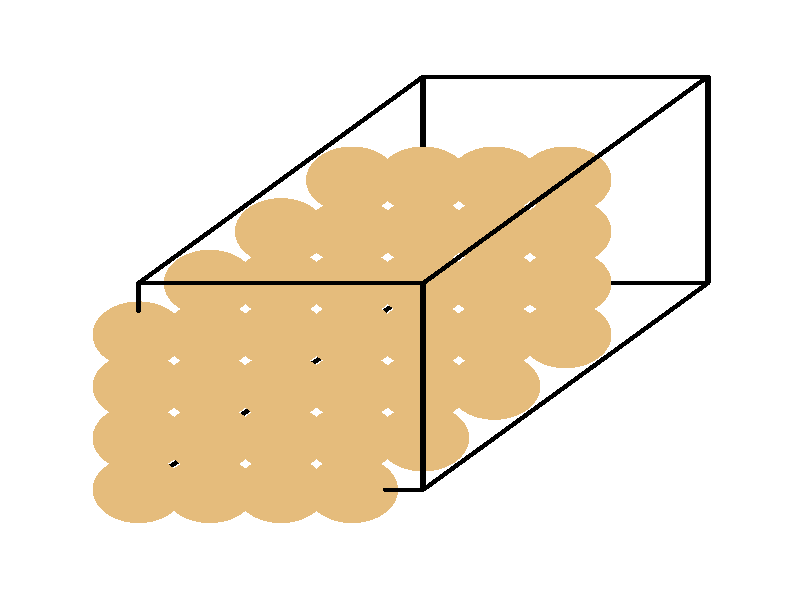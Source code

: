 #include "colors.inc"
#include "finish.inc"

global_settings {assumed_gamma 1 max_trace_level 6}
background {color White}
camera {orthographic
  right -20.35*x up 21.03*y
  direction 1.00*z
  location <0,0,50.00> look_at <0,0,0>}
light_source {<  2.00,   3.00,  40.00> color White
  area_light <0.70, 0, 0>, <0, 0.70, 0>, 3, 3
  adaptive 1 jitter}

#declare simple = finish {phong 0.7}
#declare pale = finish {ambient .5 diffuse .85 roughness .001 specular 0.200 }
#declare intermediate = finish {ambient 0.3 diffuse 0.6 specular 0.10 roughness 0.04 }
#declare vmd = finish {ambient .0 diffuse .65 phong 0.1 phong_size 40. specular 0.500 }
#declare jmol = finish {ambient .2 diffuse .6 specular 1 roughness .001 metallic}
#declare ase2 = finish {ambient 0.05 brilliance 3 diffuse 0.6 metallic specular 0.70 roughness 0.04 reflection 0.15}
#declare ase3 = finish {ambient .15 brilliance 2 diffuse .6 metallic specular 1. roughness .001 reflection .0}
#declare glass = finish {ambient .05 diffuse .3 specular 1. roughness .001}
#declare glass2 = finish {ambient .0 diffuse .3 specular 1. reflection .25 roughness .001}
#declare Rcell = 0.070;
#declare Rbond = 0.100;

#macro atom(LOC, R, COL, TRANS, FIN)
  sphere{LOC, R texture{pigment{color COL transmit TRANS} finish{FIN}}}
#end
#macro constrain(LOC, R, COL, TRANS FIN)
union{torus{R, Rcell rotate 45*z texture{pigment{color COL transmit TRANS} finish{FIN}}}
      torus{R, Rcell rotate -45*z texture{pigment{color COL transmit TRANS} finish{FIN}}}
      translate LOC}
#end

cylinder {< -6.65,  -6.65, -14.48>, <  0.59,   0.59, -14.48>, Rcell pigment {Black}}
cylinder {< -6.65,   0.59,  -7.24>, <  0.59,   7.83,  -7.24>, Rcell pigment {Black}}
cylinder {<  0.59,   0.59,   0.00>, <  7.83,   7.83,   0.00>, Rcell pigment {Black}}
cylinder {<  0.59,  -6.65,  -7.24>, <  7.83,   0.59,  -7.24>, Rcell pigment {Black}}
cylinder {< -6.65,  -6.65, -14.48>, < -6.65,   0.59,  -7.24>, Rcell pigment {Black}}
cylinder {<  0.59,   0.59, -14.48>, <  0.59,   7.83,  -7.24>, Rcell pigment {Black}}
cylinder {<  7.83,   0.59,  -7.24>, <  7.83,   7.83,   0.00>, Rcell pigment {Black}}
cylinder {<  0.59,  -6.65,  -7.24>, <  0.59,   0.59,   0.00>, Rcell pigment {Black}}
cylinder {< -6.65,  -6.65, -14.48>, <  0.59,  -6.65,  -7.24>, Rcell pigment {Black}}
cylinder {<  0.59,   0.59, -14.48>, <  7.83,   0.59,  -7.24>, Rcell pigment {Black}}
cylinder {<  0.59,   7.83,  -7.24>, <  7.83,   7.83,   0.00>, Rcell pigment {Black}}
cylinder {< -6.65,   0.59,  -7.24>, <  0.59,   0.59,   0.00>, Rcell pigment {Black}}
atom(< -6.65,  -6.65, -14.48>, 1.17, rgb <0.78, 0.50, 0.20>, 0.0, ase2) // #0 
atom(< -4.84,  -6.65, -12.67>, 1.17, rgb <0.78, 0.50, 0.20>, 0.0, ase2) // #1 
atom(< -3.03,  -6.65, -10.86>, 1.17, rgb <0.78, 0.50, 0.20>, 0.0, ase2) // #2 
atom(< -1.22,  -6.65,  -9.05>, 1.17, rgb <0.78, 0.50, 0.20>, 0.0, ase2) // #3 
atom(< -6.65,  -4.84, -12.67>, 1.17, rgb <0.78, 0.50, 0.20>, 0.0, ase2) // #4 
atom(< -4.84,  -4.84, -10.86>, 1.17, rgb <0.78, 0.50, 0.20>, 0.0, ase2) // #5 
atom(< -3.03,  -4.84,  -9.05>, 1.17, rgb <0.78, 0.50, 0.20>, 0.0, ase2) // #6 
atom(< -1.22,  -4.84,  -7.24>, 1.17, rgb <0.78, 0.50, 0.20>, 0.0, ase2) // #7 
atom(< -6.65,  -3.03, -10.86>, 1.17, rgb <0.78, 0.50, 0.20>, 0.0, ase2) // #8 
atom(< -4.84,  -3.03,  -9.05>, 1.17, rgb <0.78, 0.50, 0.20>, 0.0, ase2) // #9 
atom(< -3.03,  -3.03,  -7.24>, 1.17, rgb <0.78, 0.50, 0.20>, 0.0, ase2) // #10 
atom(< -1.22,  -3.03,  -5.43>, 1.17, rgb <0.78, 0.50, 0.20>, 0.0, ase2) // #11 
atom(< -6.65,  -1.22,  -9.05>, 1.17, rgb <0.78, 0.50, 0.20>, 0.0, ase2) // #12 
atom(< -4.84,  -1.22,  -7.24>, 1.17, rgb <0.78, 0.50, 0.20>, 0.0, ase2) // #13 
atom(< -3.03,  -1.22,  -5.43>, 1.17, rgb <0.78, 0.50, 0.20>, 0.0, ase2) // #14 
atom(< -1.22,  -1.22,  -3.62>, 1.17, rgb <0.78, 0.50, 0.20>, 0.0, ase2) // #15 
atom(< -4.84,  -4.84, -14.48>, 1.17, rgb <0.78, 0.50, 0.20>, 0.0, ase2) // #16 
atom(< -3.03,  -4.84, -12.67>, 1.17, rgb <0.78, 0.50, 0.20>, 0.0, ase2) // #17 
atom(< -1.22,  -4.84, -10.86>, 1.17, rgb <0.78, 0.50, 0.20>, 0.0, ase2) // #18 
atom(<  0.59,  -4.84,  -9.05>, 1.17, rgb <0.78, 0.50, 0.20>, 0.0, ase2) // #19 
atom(< -4.84,  -3.03, -12.67>, 1.17, rgb <0.78, 0.50, 0.20>, 0.0, ase2) // #20 
atom(< -3.03,  -3.03, -10.86>, 1.17, rgb <0.78, 0.50, 0.20>, 0.0, ase2) // #21 
atom(< -1.22,  -3.03,  -9.05>, 1.17, rgb <0.78, 0.50, 0.20>, 0.0, ase2) // #22 
atom(<  0.59,  -3.03,  -7.24>, 1.17, rgb <0.78, 0.50, 0.20>, 0.0, ase2) // #23 
atom(< -4.84,  -1.22, -10.86>, 1.17, rgb <0.78, 0.50, 0.20>, 0.0, ase2) // #24 
atom(< -3.03,  -1.22,  -9.05>, 1.17, rgb <0.78, 0.50, 0.20>, 0.0, ase2) // #25 
atom(< -1.22,  -1.22,  -7.24>, 1.17, rgb <0.78, 0.50, 0.20>, 0.0, ase2) // #26 
atom(<  0.59,  -1.22,  -5.43>, 1.17, rgb <0.78, 0.50, 0.20>, 0.0, ase2) // #27 
atom(< -4.84,   0.59,  -9.05>, 1.17, rgb <0.78, 0.50, 0.20>, 0.0, ase2) // #28 
atom(< -3.03,   0.59,  -7.24>, 1.17, rgb <0.78, 0.50, 0.20>, 0.0, ase2) // #29 
atom(< -1.22,   0.59,  -5.43>, 1.17, rgb <0.78, 0.50, 0.20>, 0.0, ase2) // #30 
atom(<  0.59,   0.59,  -3.62>, 1.17, rgb <0.78, 0.50, 0.20>, 0.0, ase2) // #31 
atom(< -3.03,  -3.03, -14.48>, 1.17, rgb <0.78, 0.50, 0.20>, 0.0, ase2) // #32 
atom(< -1.22,  -3.03, -12.67>, 1.17, rgb <0.78, 0.50, 0.20>, 0.0, ase2) // #33 
atom(<  0.59,  -3.03, -10.86>, 1.17, rgb <0.78, 0.50, 0.20>, 0.0, ase2) // #34 
atom(<  2.40,  -3.03,  -9.05>, 1.17, rgb <0.78, 0.50, 0.20>, 0.0, ase2) // #35 
atom(< -3.03,  -1.22, -12.67>, 1.17, rgb <0.78, 0.50, 0.20>, 0.0, ase2) // #36 
atom(< -1.22,  -1.22, -10.86>, 1.17, rgb <0.78, 0.50, 0.20>, 0.0, ase2) // #37 
atom(<  0.59,  -1.22,  -9.05>, 1.17, rgb <0.78, 0.50, 0.20>, 0.0, ase2) // #38 
atom(<  2.40,  -1.22,  -7.24>, 1.17, rgb <0.78, 0.50, 0.20>, 0.0, ase2) // #39 
atom(< -3.03,   0.59, -10.86>, 1.17, rgb <0.78, 0.50, 0.20>, 0.0, ase2) // #40 
atom(< -1.22,   0.59,  -9.05>, 1.17, rgb <0.78, 0.50, 0.20>, 0.0, ase2) // #41 
atom(<  0.59,   0.59,  -7.24>, 1.17, rgb <0.78, 0.50, 0.20>, 0.0, ase2) // #42 
atom(<  2.40,   0.59,  -5.43>, 1.17, rgb <0.78, 0.50, 0.20>, 0.0, ase2) // #43 
atom(< -3.03,   2.40,  -9.05>, 1.17, rgb <0.78, 0.50, 0.20>, 0.0, ase2) // #44 
atom(< -1.22,   2.40,  -7.24>, 1.17, rgb <0.78, 0.50, 0.20>, 0.0, ase2) // #45 
atom(<  0.59,   2.40,  -5.43>, 1.17, rgb <0.78, 0.50, 0.20>, 0.0, ase2) // #46 
atom(<  2.40,   2.40,  -3.62>, 1.17, rgb <0.78, 0.50, 0.20>, 0.0, ase2) // #47 
atom(< -1.22,  -1.22, -14.48>, 1.17, rgb <0.78, 0.50, 0.20>, 0.0, ase2) // #48 
atom(<  0.59,  -1.22, -12.67>, 1.17, rgb <0.78, 0.50, 0.20>, 0.0, ase2) // #49 
atom(<  2.40,  -1.22, -10.86>, 1.17, rgb <0.78, 0.50, 0.20>, 0.0, ase2) // #50 
atom(<  4.21,  -1.22,  -9.05>, 1.17, rgb <0.78, 0.50, 0.20>, 0.0, ase2) // #51 
atom(< -1.22,   0.59, -12.67>, 1.17, rgb <0.78, 0.50, 0.20>, 0.0, ase2) // #52 
atom(<  0.59,   0.59, -10.86>, 1.17, rgb <0.78, 0.50, 0.20>, 0.0, ase2) // #53 
atom(<  2.40,   0.59,  -9.05>, 1.17, rgb <0.78, 0.50, 0.20>, 0.0, ase2) // #54 
atom(<  4.21,   0.59,  -7.24>, 1.17, rgb <0.78, 0.50, 0.20>, 0.0, ase2) // #55 
atom(< -1.22,   2.40, -10.86>, 1.17, rgb <0.78, 0.50, 0.20>, 0.0, ase2) // #56 
atom(<  0.59,   2.40,  -9.05>, 1.17, rgb <0.78, 0.50, 0.20>, 0.0, ase2) // #57 
atom(<  2.40,   2.40,  -7.24>, 1.17, rgb <0.78, 0.50, 0.20>, 0.0, ase2) // #58 
atom(<  4.21,   2.40,  -5.43>, 1.17, rgb <0.78, 0.50, 0.20>, 0.0, ase2) // #59 
atom(< -1.22,   4.21,  -9.05>, 1.17, rgb <0.78, 0.50, 0.20>, 0.0, ase2) // #60 
atom(<  0.59,   4.21,  -7.24>, 1.17, rgb <0.78, 0.50, 0.20>, 0.0, ase2) // #61 
atom(<  2.40,   4.21,  -5.43>, 1.17, rgb <0.78, 0.50, 0.20>, 0.0, ase2) // #62 
atom(<  4.21,   4.21,  -3.62>, 1.17, rgb <0.78, 0.50, 0.20>, 0.0, ase2) // #63 
